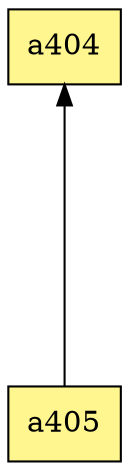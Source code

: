 digraph G {
rankdir=BT;ranksep="2.0";
"a405" [shape=record,fillcolor=khaki1,style=filled,label="{a405}"];
"a404" [shape=record,fillcolor=khaki1,style=filled,label="{a404}"];
"a405" -> "a404"
}